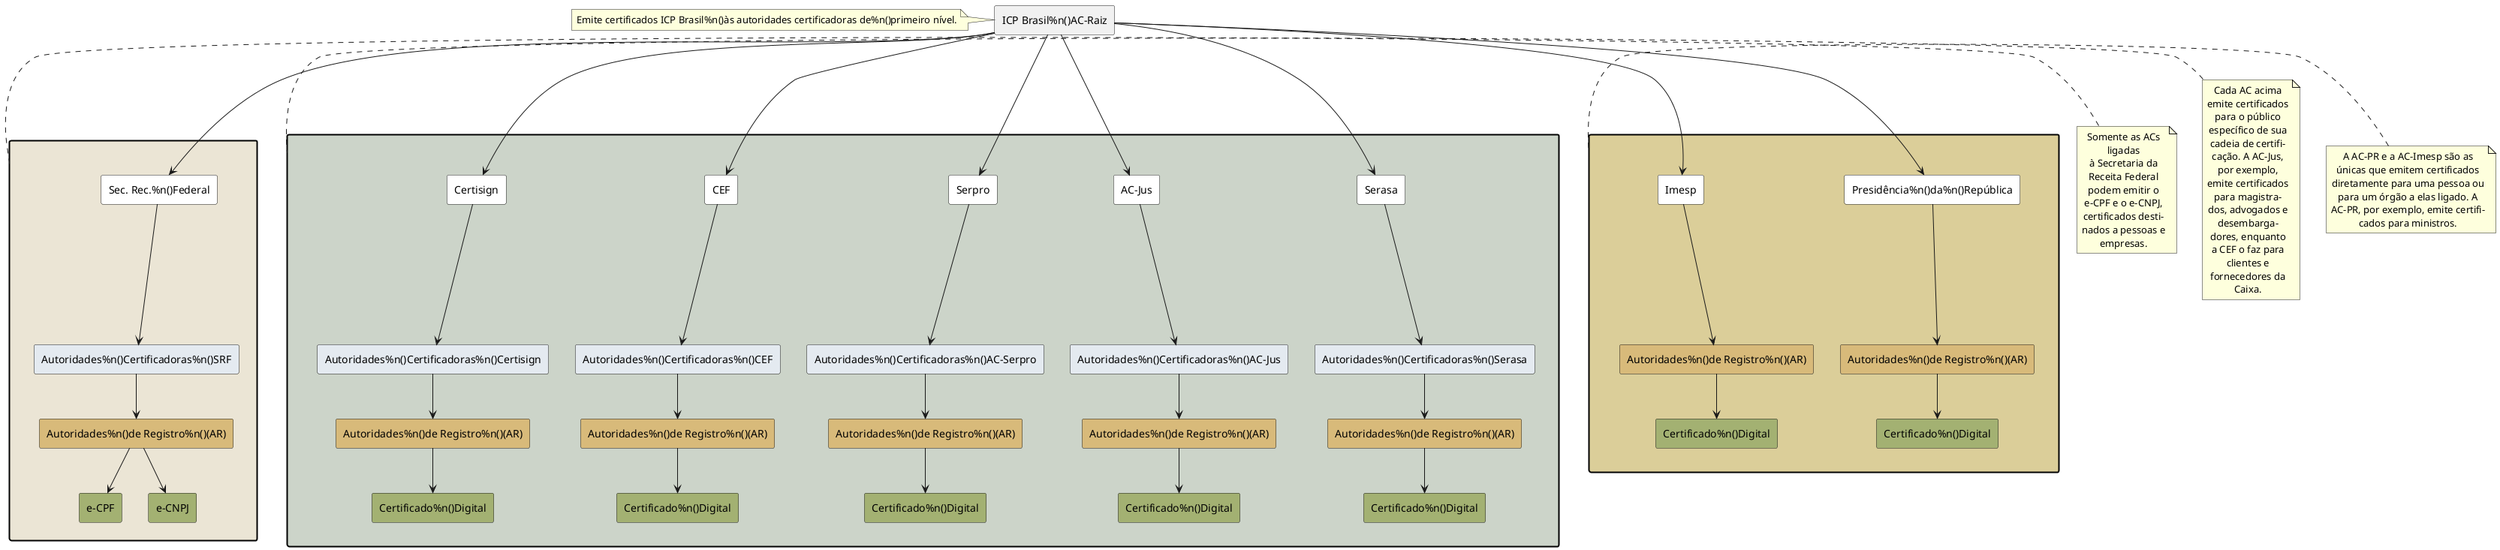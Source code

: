 {
  "sha1": "la1e20l3tlqvj5egrvxqn8gqfth5y8q",
  "insertion": {
    "when": "2024-06-03T18:59:33.933Z",
    "url": "https://forum.plantuml.net/17600/note-and-position-not-rendering-correctly-on-cheerpj",
    "user": "plantuml@gmail.com"
  }
}
@startuml
skinparam defaultTextAlignment center

skinparam rectangle {
  BackgroundColor<< white >> #FFFFFF
  BackgroundColor<< blue >>  #E4EAF0
  BackgroundColor<< orange >> #D8BA7A
  BackgroundColor<< green >> #A3B172
}

hide stereotype

rectangle "ICP Brasil%n()AC-Raiz" as ACRaiz
note left: Emite certificados ICP Brasil%n()às autoridades certificadoras de%n()primeiro nível.

rectangle " " as SRFRet #EBE5D5;line:black;line.bold;text:blue {
  rectangle "Sec. Rec.%n()Federal" as SRF << white >>
  rectangle "Autoridades%n()Certificadoras%n()SRF" as SRFCA << blue >>
  rectangle "Autoridades%n()de Registro%n()(AR)" as SRFAR << orange >>
  rectangle "e-CPF" as SRFeCPF << green >>
  rectangle "e-CNPJ" as SRFeCNPJ << green >>
}
note left of SRFRet
Somente as ACs
ligadas
à Secretaria da
Receita Federal
podem emitir o
e-CPF e o e-CNPJ,
certificados desti-
nados a pessoas e
empresas.
end note

rectangle "  " as ACRet #CCD4C9;line:black;line.bold;text:blue  {
  together {
    rectangle "Serasa" as Serasa << white >>
    rectangle "Autoridades%n()Certificadoras%n()Serasa" as SerasaCA << blue >>
    rectangle "Autoridades%n()de Registro%n()(AR)" as SerasaAR << orange >>
    rectangle "Certificado%n()Digital" as SerasaCert << green >>
  }

  together {
    rectangle "AC-Jus" as Jus << white >>
    rectangle "Autoridades%n()Certificadoras%n()AC-Jus" as JusCA << blue >>
    rectangle "Autoridades%n()de Registro%n()(AR)" as JusAR << orange >>
    rectangle "Certificado%n()Digital" as JusCert << green >>
  }

  together {
    rectangle "Serpro" as Serpro << white >>
    rectangle "Autoridades%n()Certificadoras%n()AC-Serpro" as SerproCA << blue >>
    rectangle "Autoridades%n()de Registro%n()(AR)" as SerproAR << orange >>
    rectangle "Certificado%n()Digital" as SerproCert << green >>
  }

  together {
    rectangle "CEF" as CEF << white >>
    rectangle "Autoridades%n()Certificadoras%n()CEF" as CEFCA << blue >>
    rectangle "Autoridades%n()de Registro%n()(AR)" as CEFAR << orange >>
    rectangle "Certificado%n()Digital" as CEFCert << green >>
  }

  together {
    rectangle "Certisign" as Certisign << white >>
    rectangle "Autoridades%n()Certificadoras%n()Certisign" as CertisignCA << blue >>
    rectangle "Autoridades%n()de Registro%n()(AR)" as CertisignAR << orange >>
    rectangle "Certificado%n()Digital" as CertisignCert << green >>
  }
}
note left of ACRet
Cada AC acima
emite certificados
para o público
específico de sua
cadeia de certifi-
cação. A AC-Jus,
por exemplo,
emite certificados
para magistra-
dos, advogados e
desembarga-
dores, enquanto
a CEF o faz para
clientes e
fornecedores da
Caixa.
end note

rectangle "   " as PRRet #DBCE99;line:black;line.bold;text:blue {
  together {
    rectangle "Presidência%n()da%n()República" as PR << white >>
    rectangle "Autoridades%n()de Registro%n()(AR)" as PRAR << orange >>
    rectangle "Certificado%n()Digital" as PRCert << green >>
  }

  together {
    rectangle "Imesp" as IMESP << white >>
    rectangle "Autoridades%n()de Registro%n()(AR)" as IMESPAR << orange >>
    rectangle "Certificado%n()Digital" as IMESPCert << green >>
  }
}
note left of PRRet
A AC-PR e a AC-Imesp são as
únicas que emitem certificados
diretamente para uma pessoa ou
para um órgão a elas ligado. A
AC-PR, por exemplo, emite certifi-
cados para ministros.
end note

ACRaiz -down-> SRF
SRF -down-> SRFCA
SRFCA -down-> SRFAR
SRFAR -down-> SRFeCPF
SRFAR -down-> SRFeCNPJ

ACRaiz -down-> Serasa
Serasa -down-> SerasaCA
SerasaCA -down-> SerasaAR
SerasaAR -down-> SerasaCert

ACRaiz -down-> Jus
Jus -down-> JusCA
JusCA -down-> JusAR
JusAR -down-> JusCert

ACRaiz -down-> Serpro
Serpro -down-> SerproCA
SerproCA -down-> SerproAR
SerproAR -down-> SerproCert

ACRaiz -down-> CEF
CEF -down-> CEFCA
CEFCA -down-> CEFAR
CEFAR -down-> CEFCert

ACRaiz -down-> Certisign
Certisign -down-> CertisignCA
CertisignCA -down-> CertisignAR
CertisignAR -down-> CertisignCert

ACRaiz -down-> PR
PR -down-> PRAR
PRAR -down-> PRCert

ACRaiz -down-> IMESP
IMESP -down-> IMESPAR
IMESPAR -down-> IMESPCert
@enduml
